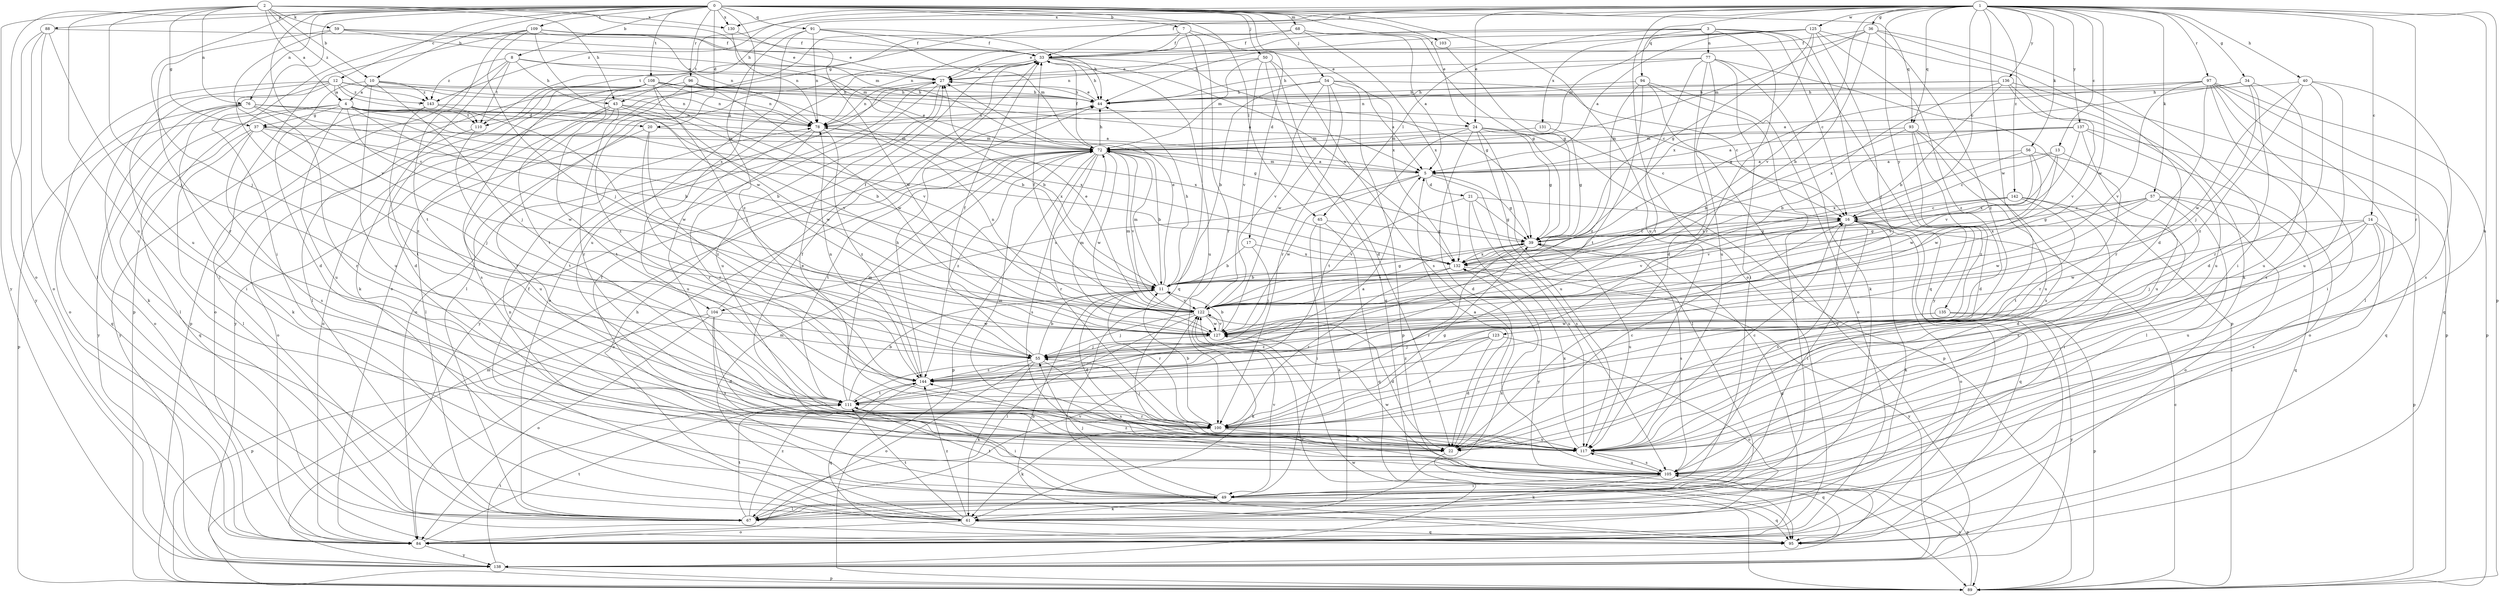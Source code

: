 strict digraph  {
0;
1;
2;
3;
4;
5;
7;
8;
10;
11;
12;
13;
14;
16;
17;
20;
21;
22;
24;
27;
33;
34;
36;
37;
39;
40;
43;
44;
49;
50;
54;
55;
56;
57;
59;
61;
65;
67;
68;
72;
76;
77;
78;
84;
88;
89;
91;
93;
94;
95;
96;
97;
100;
103;
104;
105;
108;
109;
110;
111;
117;
122;
123;
125;
127;
130;
131;
132;
135;
136;
137;
138;
142;
143;
144;
0 -> 7  [label=b];
0 -> 8  [label=b];
0 -> 10  [label=b];
0 -> 12  [label=c];
0 -> 17  [label=d];
0 -> 20  [label=d];
0 -> 24  [label=e];
0 -> 49  [label=i];
0 -> 50  [label=j];
0 -> 54  [label=j];
0 -> 55  [label=j];
0 -> 65  [label=l];
0 -> 68  [label=m];
0 -> 76  [label=n];
0 -> 84  [label=o];
0 -> 88  [label=p];
0 -> 91  [label=q];
0 -> 93  [label=q];
0 -> 96  [label=r];
0 -> 103  [label=s];
0 -> 104  [label=s];
0 -> 108  [label=t];
0 -> 109  [label=t];
0 -> 117  [label=u];
0 -> 122  [label=v];
0 -> 130  [label=x];
1 -> 13  [label=c];
1 -> 14  [label=c];
1 -> 16  [label=c];
1 -> 24  [label=e];
1 -> 33  [label=f];
1 -> 34  [label=g];
1 -> 36  [label=g];
1 -> 37  [label=g];
1 -> 40  [label=h];
1 -> 43  [label=h];
1 -> 56  [label=k];
1 -> 57  [label=k];
1 -> 84  [label=o];
1 -> 89  [label=p];
1 -> 93  [label=q];
1 -> 94  [label=q];
1 -> 97  [label=r];
1 -> 100  [label=r];
1 -> 110  [label=t];
1 -> 117  [label=u];
1 -> 122  [label=v];
1 -> 123  [label=w];
1 -> 125  [label=w];
1 -> 127  [label=w];
1 -> 130  [label=x];
1 -> 135  [label=y];
1 -> 136  [label=y];
1 -> 137  [label=y];
1 -> 142  [label=z];
1 -> 143  [label=z];
2 -> 4  [label=a];
2 -> 10  [label=b];
2 -> 37  [label=g];
2 -> 43  [label=h];
2 -> 55  [label=j];
2 -> 59  [label=k];
2 -> 72  [label=m];
2 -> 76  [label=n];
2 -> 117  [label=u];
2 -> 130  [label=x];
2 -> 138  [label=y];
2 -> 143  [label=z];
3 -> 16  [label=c];
3 -> 65  [label=l];
3 -> 77  [label=n];
3 -> 78  [label=n];
3 -> 95  [label=q];
3 -> 100  [label=r];
3 -> 110  [label=t];
3 -> 131  [label=x];
3 -> 138  [label=y];
4 -> 11  [label=b];
4 -> 20  [label=d];
4 -> 24  [label=e];
4 -> 37  [label=g];
4 -> 39  [label=g];
4 -> 67  [label=l];
4 -> 95  [label=q];
4 -> 110  [label=t];
4 -> 117  [label=u];
4 -> 127  [label=w];
4 -> 132  [label=x];
5 -> 21  [label=d];
5 -> 39  [label=g];
5 -> 72  [label=m];
5 -> 104  [label=s];
5 -> 105  [label=s];
5 -> 127  [label=w];
7 -> 33  [label=f];
7 -> 84  [label=o];
7 -> 95  [label=q];
7 -> 100  [label=r];
7 -> 132  [label=x];
8 -> 16  [label=c];
8 -> 27  [label=e];
8 -> 43  [label=h];
8 -> 61  [label=k];
8 -> 89  [label=p];
8 -> 110  [label=t];
8 -> 143  [label=z];
10 -> 4  [label=a];
10 -> 22  [label=d];
10 -> 44  [label=h];
10 -> 55  [label=j];
10 -> 78  [label=n];
10 -> 117  [label=u];
10 -> 143  [label=z];
11 -> 22  [label=d];
11 -> 27  [label=e];
11 -> 39  [label=g];
11 -> 44  [label=h];
11 -> 72  [label=m];
11 -> 100  [label=r];
11 -> 122  [label=v];
12 -> 4  [label=a];
12 -> 44  [label=h];
12 -> 49  [label=i];
12 -> 61  [label=k];
12 -> 78  [label=n];
12 -> 84  [label=o];
12 -> 110  [label=t];
12 -> 143  [label=z];
12 -> 144  [label=z];
13 -> 5  [label=a];
13 -> 16  [label=c];
13 -> 100  [label=r];
13 -> 127  [label=w];
13 -> 132  [label=x];
14 -> 39  [label=g];
14 -> 55  [label=j];
14 -> 67  [label=l];
14 -> 89  [label=p];
14 -> 105  [label=s];
14 -> 117  [label=u];
14 -> 127  [label=w];
16 -> 39  [label=g];
16 -> 49  [label=i];
16 -> 61  [label=k];
16 -> 84  [label=o];
16 -> 95  [label=q];
16 -> 105  [label=s];
16 -> 122  [label=v];
17 -> 11  [label=b];
17 -> 55  [label=j];
17 -> 132  [label=x];
20 -> 72  [label=m];
20 -> 100  [label=r];
20 -> 117  [label=u];
20 -> 144  [label=z];
21 -> 16  [label=c];
21 -> 39  [label=g];
21 -> 117  [label=u];
21 -> 122  [label=v];
21 -> 138  [label=y];
22 -> 5  [label=a];
22 -> 16  [label=c];
22 -> 33  [label=f];
22 -> 95  [label=q];
24 -> 16  [label=c];
24 -> 22  [label=d];
24 -> 39  [label=g];
24 -> 67  [label=l];
24 -> 72  [label=m];
24 -> 89  [label=p];
24 -> 111  [label=t];
24 -> 117  [label=u];
27 -> 44  [label=h];
27 -> 78  [label=n];
27 -> 84  [label=o];
27 -> 117  [label=u];
27 -> 138  [label=y];
33 -> 27  [label=e];
33 -> 39  [label=g];
33 -> 44  [label=h];
33 -> 67  [label=l];
33 -> 117  [label=u];
33 -> 132  [label=x];
34 -> 5  [label=a];
34 -> 44  [label=h];
34 -> 55  [label=j];
34 -> 100  [label=r];
34 -> 117  [label=u];
36 -> 11  [label=b];
36 -> 22  [label=d];
36 -> 33  [label=f];
36 -> 44  [label=h];
36 -> 49  [label=i];
36 -> 72  [label=m];
36 -> 144  [label=z];
37 -> 55  [label=j];
37 -> 67  [label=l];
37 -> 72  [label=m];
37 -> 95  [label=q];
37 -> 105  [label=s];
37 -> 132  [label=x];
39 -> 16  [label=c];
39 -> 100  [label=r];
39 -> 105  [label=s];
39 -> 117  [label=u];
39 -> 122  [label=v];
39 -> 132  [label=x];
40 -> 22  [label=d];
40 -> 44  [label=h];
40 -> 105  [label=s];
40 -> 117  [label=u];
40 -> 127  [label=w];
40 -> 144  [label=z];
43 -> 11  [label=b];
43 -> 67  [label=l];
43 -> 78  [label=n];
43 -> 84  [label=o];
43 -> 100  [label=r];
43 -> 111  [label=t];
43 -> 127  [label=w];
44 -> 27  [label=e];
44 -> 78  [label=n];
49 -> 33  [label=f];
49 -> 55  [label=j];
49 -> 61  [label=k];
49 -> 67  [label=l];
49 -> 78  [label=n];
49 -> 95  [label=q];
49 -> 111  [label=t];
49 -> 122  [label=v];
50 -> 22  [label=d];
50 -> 27  [label=e];
50 -> 72  [label=m];
50 -> 95  [label=q];
50 -> 105  [label=s];
50 -> 122  [label=v];
54 -> 5  [label=a];
54 -> 11  [label=b];
54 -> 16  [label=c];
54 -> 44  [label=h];
54 -> 89  [label=p];
54 -> 100  [label=r];
54 -> 122  [label=v];
54 -> 127  [label=w];
55 -> 11  [label=b];
55 -> 33  [label=f];
55 -> 61  [label=k];
55 -> 84  [label=o];
55 -> 105  [label=s];
55 -> 144  [label=z];
56 -> 5  [label=a];
56 -> 67  [label=l];
56 -> 122  [label=v];
56 -> 127  [label=w];
56 -> 132  [label=x];
57 -> 16  [label=c];
57 -> 22  [label=d];
57 -> 39  [label=g];
57 -> 84  [label=o];
57 -> 95  [label=q];
57 -> 127  [label=w];
57 -> 132  [label=x];
59 -> 27  [label=e];
59 -> 33  [label=f];
59 -> 72  [label=m];
59 -> 100  [label=r];
59 -> 122  [label=v];
61 -> 33  [label=f];
61 -> 44  [label=h];
61 -> 72  [label=m];
61 -> 84  [label=o];
61 -> 95  [label=q];
61 -> 111  [label=t];
61 -> 144  [label=z];
65 -> 39  [label=g];
65 -> 49  [label=i];
65 -> 61  [label=k];
65 -> 95  [label=q];
67 -> 27  [label=e];
67 -> 111  [label=t];
67 -> 122  [label=v];
67 -> 132  [label=x];
67 -> 144  [label=z];
68 -> 5  [label=a];
68 -> 27  [label=e];
68 -> 33  [label=f];
68 -> 39  [label=g];
68 -> 132  [label=x];
72 -> 5  [label=a];
72 -> 11  [label=b];
72 -> 33  [label=f];
72 -> 44  [label=h];
72 -> 84  [label=o];
72 -> 89  [label=p];
72 -> 100  [label=r];
72 -> 105  [label=s];
72 -> 111  [label=t];
72 -> 122  [label=v];
72 -> 127  [label=w];
72 -> 144  [label=z];
76 -> 5  [label=a];
76 -> 11  [label=b];
76 -> 61  [label=k];
76 -> 78  [label=n];
76 -> 84  [label=o];
76 -> 89  [label=p];
76 -> 100  [label=r];
76 -> 132  [label=x];
76 -> 138  [label=y];
77 -> 22  [label=d];
77 -> 27  [label=e];
77 -> 44  [label=h];
77 -> 49  [label=i];
77 -> 61  [label=k];
77 -> 89  [label=p];
77 -> 111  [label=t];
77 -> 117  [label=u];
78 -> 72  [label=m];
78 -> 100  [label=r];
78 -> 117  [label=u];
78 -> 144  [label=z];
84 -> 39  [label=g];
84 -> 111  [label=t];
84 -> 138  [label=y];
88 -> 33  [label=f];
88 -> 67  [label=l];
88 -> 84  [label=o];
88 -> 117  [label=u];
88 -> 138  [label=y];
89 -> 16  [label=c];
89 -> 72  [label=m];
89 -> 105  [label=s];
89 -> 127  [label=w];
91 -> 33  [label=f];
91 -> 44  [label=h];
91 -> 72  [label=m];
91 -> 78  [label=n];
91 -> 117  [label=u];
91 -> 144  [label=z];
93 -> 11  [label=b];
93 -> 22  [label=d];
93 -> 72  [label=m];
93 -> 105  [label=s];
93 -> 117  [label=u];
93 -> 144  [label=z];
94 -> 44  [label=h];
94 -> 67  [label=l];
94 -> 84  [label=o];
94 -> 111  [label=t];
94 -> 138  [label=y];
94 -> 144  [label=z];
95 -> 11  [label=b];
96 -> 11  [label=b];
96 -> 44  [label=h];
96 -> 100  [label=r];
96 -> 127  [label=w];
96 -> 138  [label=y];
96 -> 144  [label=z];
97 -> 39  [label=g];
97 -> 44  [label=h];
97 -> 49  [label=i];
97 -> 67  [label=l];
97 -> 89  [label=p];
97 -> 95  [label=q];
97 -> 100  [label=r];
97 -> 105  [label=s];
97 -> 122  [label=v];
100 -> 11  [label=b];
100 -> 22  [label=d];
100 -> 39  [label=g];
100 -> 55  [label=j];
100 -> 61  [label=k];
100 -> 117  [label=u];
103 -> 39  [label=g];
104 -> 22  [label=d];
104 -> 33  [label=f];
104 -> 84  [label=o];
104 -> 89  [label=p];
104 -> 105  [label=s];
104 -> 127  [label=w];
105 -> 49  [label=i];
105 -> 61  [label=k];
105 -> 89  [label=p];
105 -> 117  [label=u];
105 -> 127  [label=w];
105 -> 144  [label=z];
108 -> 5  [label=a];
108 -> 11  [label=b];
108 -> 22  [label=d];
108 -> 44  [label=h];
108 -> 55  [label=j];
108 -> 67  [label=l];
108 -> 78  [label=n];
108 -> 84  [label=o];
108 -> 105  [label=s];
108 -> 111  [label=t];
108 -> 122  [label=v];
109 -> 27  [label=e];
109 -> 33  [label=f];
109 -> 55  [label=j];
109 -> 67  [label=l];
109 -> 78  [label=n];
109 -> 89  [label=p];
109 -> 111  [label=t];
109 -> 127  [label=w];
110 -> 84  [label=o];
110 -> 111  [label=t];
111 -> 5  [label=a];
111 -> 11  [label=b];
111 -> 49  [label=i];
111 -> 72  [label=m];
111 -> 100  [label=r];
117 -> 16  [label=c];
117 -> 27  [label=e];
117 -> 72  [label=m];
117 -> 105  [label=s];
117 -> 132  [label=x];
122 -> 22  [label=d];
122 -> 27  [label=e];
122 -> 33  [label=f];
122 -> 55  [label=j];
122 -> 61  [label=k];
122 -> 67  [label=l];
122 -> 72  [label=m];
122 -> 78  [label=n];
122 -> 127  [label=w];
123 -> 22  [label=d];
123 -> 55  [label=j];
123 -> 84  [label=o];
123 -> 100  [label=r];
123 -> 144  [label=z];
125 -> 5  [label=a];
125 -> 33  [label=f];
125 -> 39  [label=g];
125 -> 55  [label=j];
125 -> 61  [label=k];
125 -> 72  [label=m];
125 -> 78  [label=n];
125 -> 132  [label=x];
125 -> 144  [label=z];
127 -> 11  [label=b];
127 -> 55  [label=j];
127 -> 72  [label=m];
127 -> 122  [label=v];
130 -> 78  [label=n];
130 -> 127  [label=w];
131 -> 39  [label=g];
131 -> 72  [label=m];
132 -> 11  [label=b];
132 -> 100  [label=r];
132 -> 138  [label=y];
135 -> 89  [label=p];
135 -> 127  [label=w];
135 -> 138  [label=y];
135 -> 144  [label=z];
136 -> 11  [label=b];
136 -> 44  [label=h];
136 -> 78  [label=n];
136 -> 89  [label=p];
136 -> 117  [label=u];
136 -> 122  [label=v];
136 -> 132  [label=x];
137 -> 5  [label=a];
137 -> 11  [label=b];
137 -> 72  [label=m];
137 -> 84  [label=o];
137 -> 95  [label=q];
137 -> 117  [label=u];
137 -> 122  [label=v];
138 -> 89  [label=p];
138 -> 111  [label=t];
138 -> 122  [label=v];
142 -> 16  [label=c];
142 -> 49  [label=i];
142 -> 105  [label=s];
142 -> 111  [label=t];
142 -> 122  [label=v];
142 -> 132  [label=x];
143 -> 111  [label=t];
143 -> 122  [label=v];
143 -> 127  [label=w];
143 -> 138  [label=y];
144 -> 44  [label=h];
144 -> 78  [label=n];
144 -> 95  [label=q];
144 -> 111  [label=t];
}
